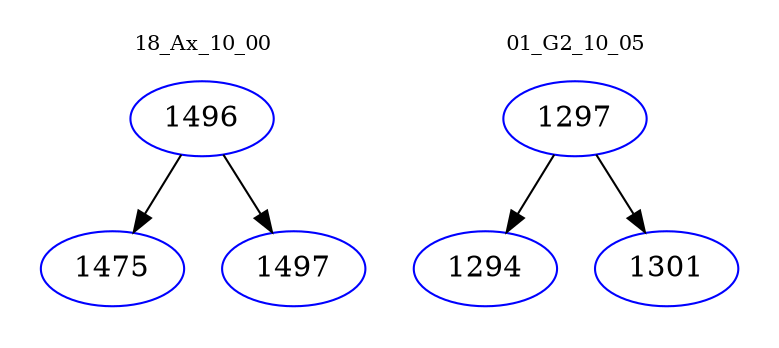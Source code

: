 digraph{
subgraph cluster_0 {
color = white
label = "18_Ax_10_00";
fontsize=10;
T0_1496 [label="1496", color="blue"]
T0_1496 -> T0_1475 [color="black"]
T0_1475 [label="1475", color="blue"]
T0_1496 -> T0_1497 [color="black"]
T0_1497 [label="1497", color="blue"]
}
subgraph cluster_1 {
color = white
label = "01_G2_10_05";
fontsize=10;
T1_1297 [label="1297", color="blue"]
T1_1297 -> T1_1294 [color="black"]
T1_1294 [label="1294", color="blue"]
T1_1297 -> T1_1301 [color="black"]
T1_1301 [label="1301", color="blue"]
}
}
